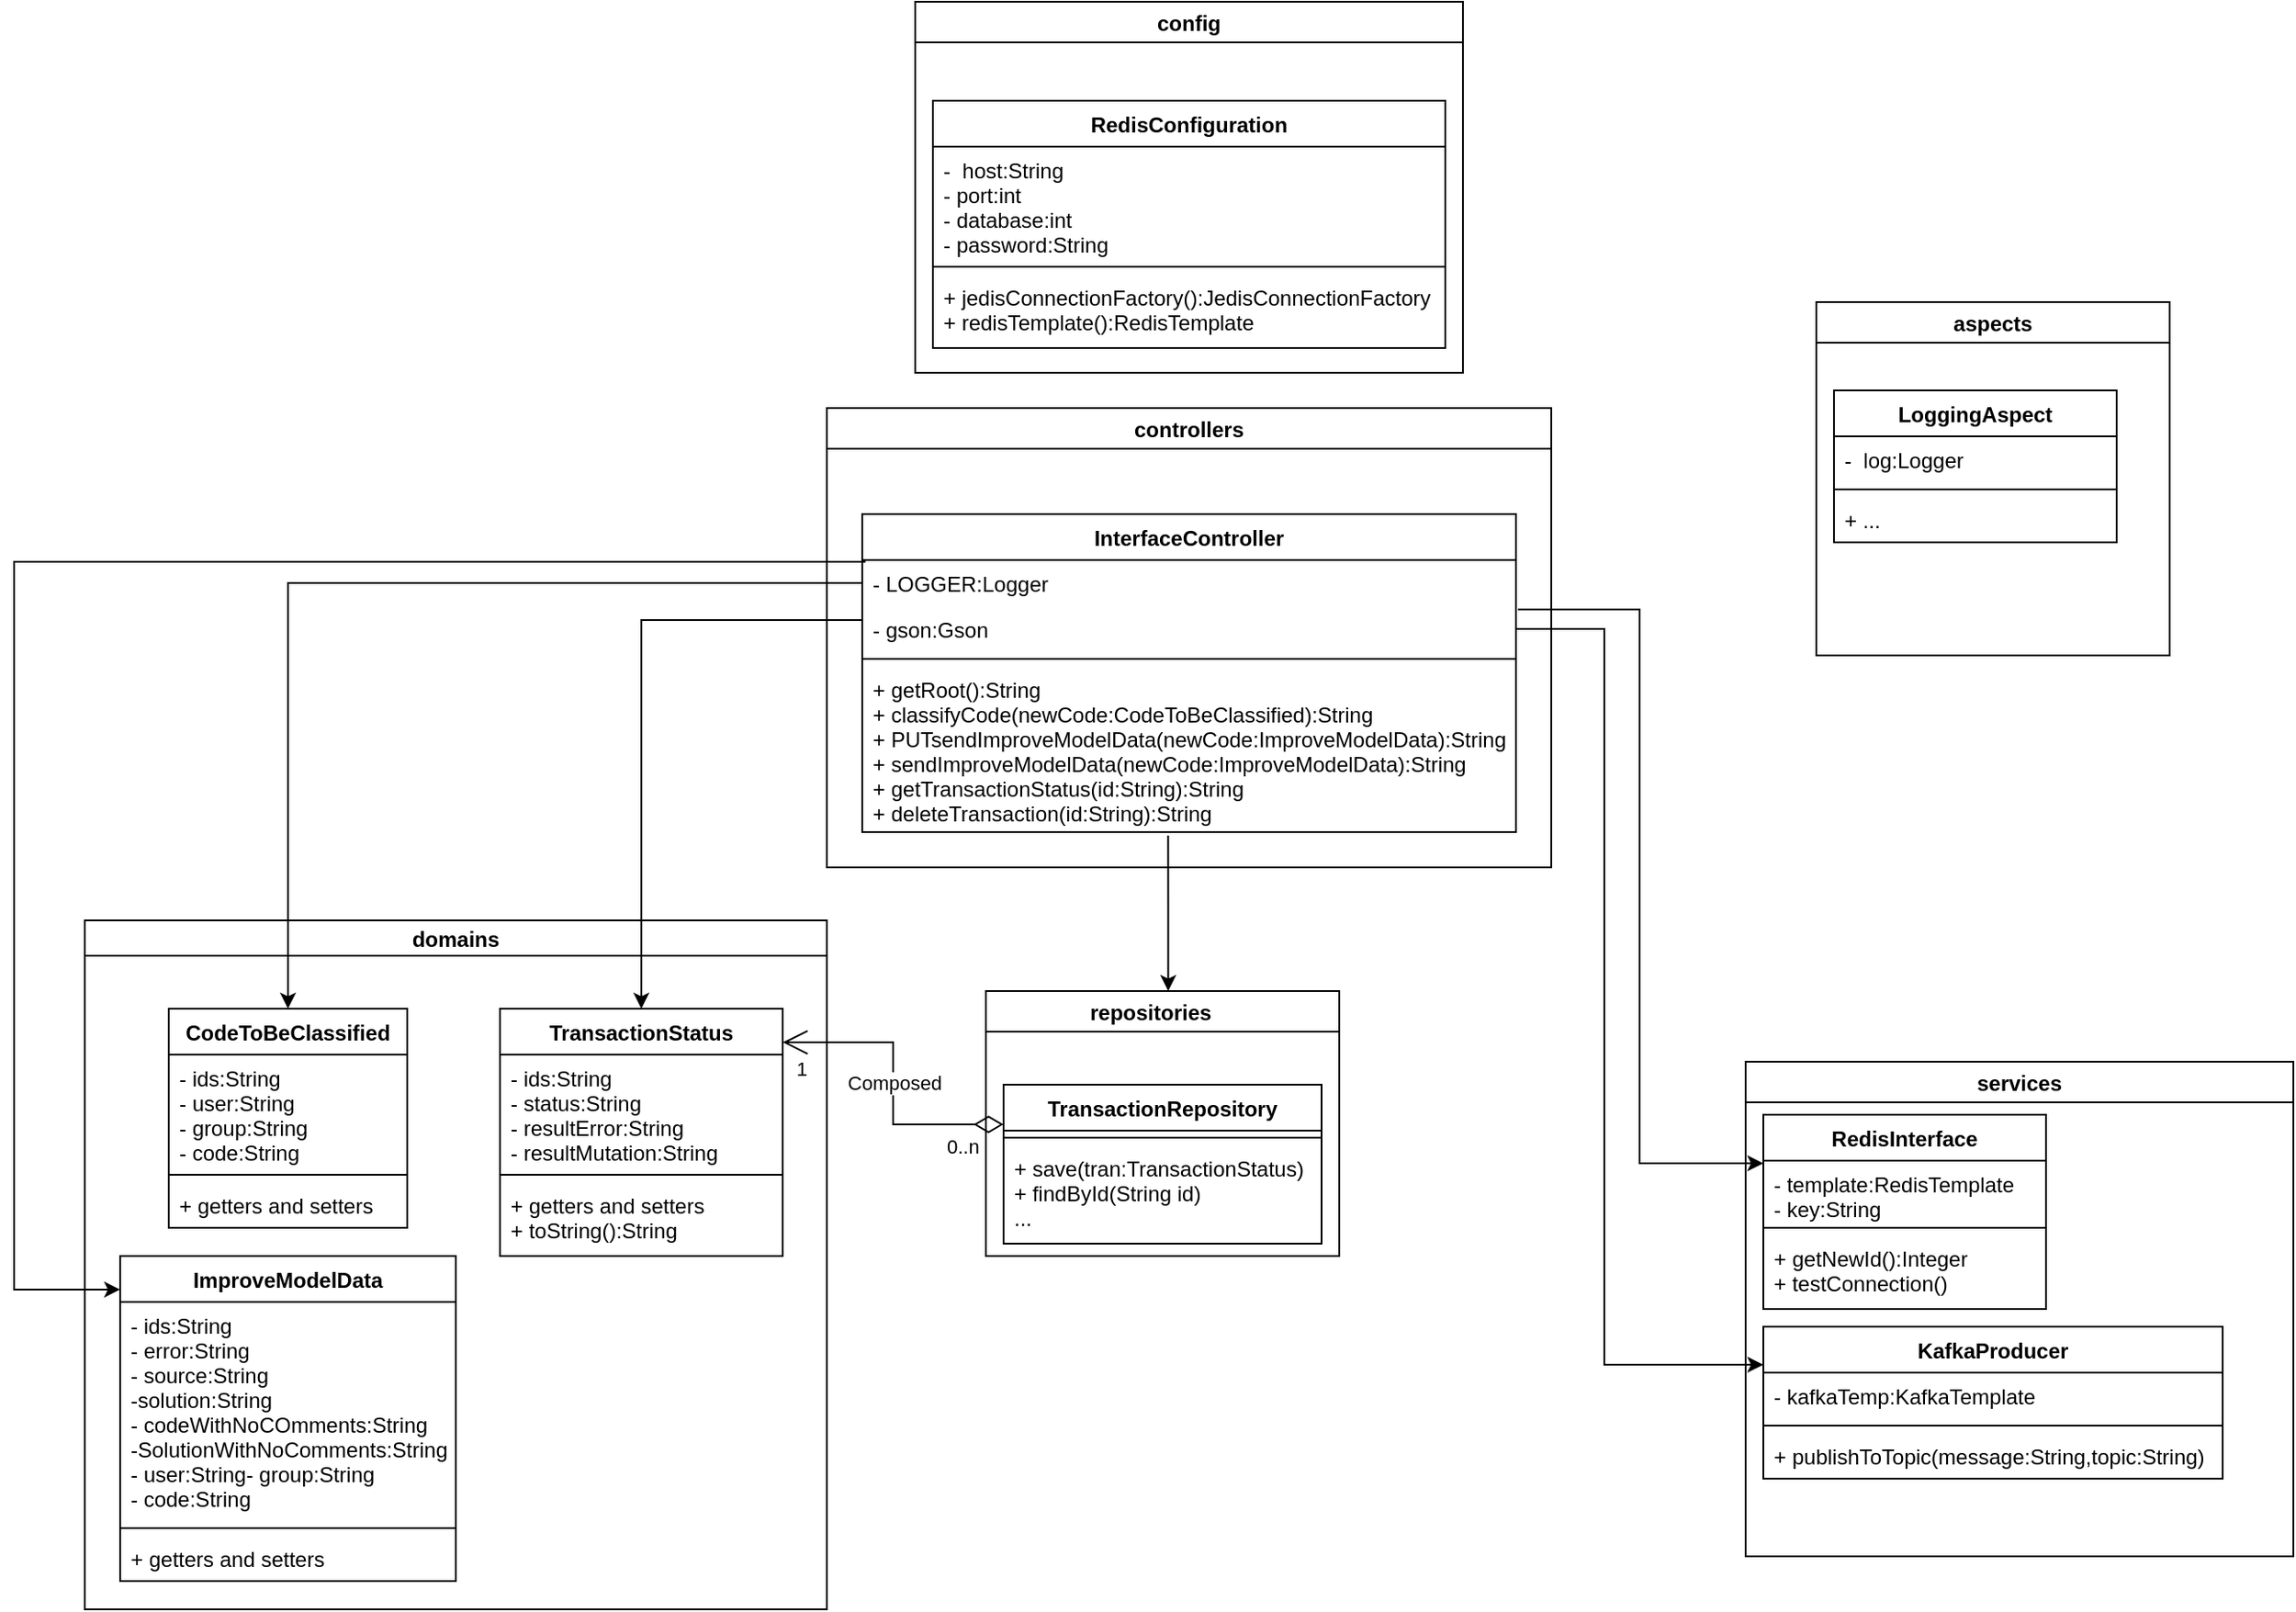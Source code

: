 <mxfile version="15.6.3" type="github">
  <diagram id="Hn6ZXTN4Zp_iwNabYg73" name="Page-1">
    <mxGraphModel dx="2272" dy="724" grid="1" gridSize="10" guides="1" tooltips="1" connect="1" arrows="1" fold="1" page="1" pageScale="1" pageWidth="850" pageHeight="1100" math="0" shadow="0">
      <root>
        <mxCell id="0" />
        <mxCell id="1" parent="0" />
        <mxCell id="F12BsqanBESnn4j_Z6M4-1" value="InterfaceController" style="swimlane;fontStyle=1;align=center;verticalAlign=top;childLayout=stackLayout;horizontal=1;startSize=26;horizontalStack=0;resizeParent=1;resizeParentMax=0;resizeLast=0;collapsible=1;marginBottom=0;" vertex="1" parent="1">
          <mxGeometry x="30" y="300" width="370" height="180" as="geometry" />
        </mxCell>
        <mxCell id="F12BsqanBESnn4j_Z6M4-2" value="- LOGGER:Logger" style="text;strokeColor=none;fillColor=none;align=left;verticalAlign=top;spacingLeft=4;spacingRight=4;overflow=hidden;rotatable=0;points=[[0,0.5],[1,0.5]];portConstraint=eastwest;" vertex="1" parent="F12BsqanBESnn4j_Z6M4-1">
          <mxGeometry y="26" width="370" height="26" as="geometry" />
        </mxCell>
        <mxCell id="F12BsqanBESnn4j_Z6M4-7" value="- gson:Gson" style="text;strokeColor=none;fillColor=none;align=left;verticalAlign=top;spacingLeft=4;spacingRight=4;overflow=hidden;rotatable=0;points=[[0,0.5],[1,0.5]];portConstraint=eastwest;" vertex="1" parent="F12BsqanBESnn4j_Z6M4-1">
          <mxGeometry y="52" width="370" height="26" as="geometry" />
        </mxCell>
        <mxCell id="F12BsqanBESnn4j_Z6M4-3" value="" style="line;strokeWidth=1;fillColor=none;align=left;verticalAlign=middle;spacingTop=-1;spacingLeft=3;spacingRight=3;rotatable=0;labelPosition=right;points=[];portConstraint=eastwest;" vertex="1" parent="F12BsqanBESnn4j_Z6M4-1">
          <mxGeometry y="78" width="370" height="8" as="geometry" />
        </mxCell>
        <mxCell id="F12BsqanBESnn4j_Z6M4-4" value="+ getRoot():String&#xa;+ classifyCode(newCode:CodeToBeClassified):String&#xa;+ PUTsendImproveModelData(newCode:ImproveModelData):String&#xa;+ sendImproveModelData(newCode:ImproveModelData):String&#xa;+ getTransactionStatus(id:String):String&#xa;+ deleteTransaction(id:String):String&#xa;" style="text;strokeColor=none;fillColor=none;align=left;verticalAlign=top;spacingLeft=4;spacingRight=4;overflow=hidden;rotatable=0;points=[[0,0.5],[1,0.5]];portConstraint=eastwest;" vertex="1" parent="F12BsqanBESnn4j_Z6M4-1">
          <mxGeometry y="86" width="370" height="94" as="geometry" />
        </mxCell>
        <mxCell id="F12BsqanBESnn4j_Z6M4-6" value="controllers" style="swimlane;" vertex="1" parent="1">
          <mxGeometry x="10" y="240" width="410" height="260" as="geometry" />
        </mxCell>
        <mxCell id="F12BsqanBESnn4j_Z6M4-8" value="services" style="swimlane;" vertex="1" parent="1">
          <mxGeometry x="530" y="610" width="310" height="280" as="geometry" />
        </mxCell>
        <mxCell id="F12BsqanBESnn4j_Z6M4-37" value="RedisInterface" style="swimlane;fontStyle=1;align=center;verticalAlign=top;childLayout=stackLayout;horizontal=1;startSize=26;horizontalStack=0;resizeParent=1;resizeParentMax=0;resizeLast=0;collapsible=1;marginBottom=0;" vertex="1" parent="F12BsqanBESnn4j_Z6M4-8">
          <mxGeometry x="10" y="30" width="160" height="110" as="geometry" />
        </mxCell>
        <mxCell id="F12BsqanBESnn4j_Z6M4-38" value="- template:RedisTemplate&#xa;- key:String&#xa;" style="text;strokeColor=none;fillColor=none;align=left;verticalAlign=top;spacingLeft=4;spacingRight=4;overflow=hidden;rotatable=0;points=[[0,0.5],[1,0.5]];portConstraint=eastwest;" vertex="1" parent="F12BsqanBESnn4j_Z6M4-37">
          <mxGeometry y="26" width="160" height="34" as="geometry" />
        </mxCell>
        <mxCell id="F12BsqanBESnn4j_Z6M4-39" value="" style="line;strokeWidth=1;fillColor=none;align=left;verticalAlign=middle;spacingTop=-1;spacingLeft=3;spacingRight=3;rotatable=0;labelPosition=right;points=[];portConstraint=eastwest;" vertex="1" parent="F12BsqanBESnn4j_Z6M4-37">
          <mxGeometry y="60" width="160" height="8" as="geometry" />
        </mxCell>
        <mxCell id="F12BsqanBESnn4j_Z6M4-40" value="+ getNewId():Integer&#xa;+ testConnection()&#xa;" style="text;strokeColor=none;fillColor=none;align=left;verticalAlign=top;spacingLeft=4;spacingRight=4;overflow=hidden;rotatable=0;points=[[0,0.5],[1,0.5]];portConstraint=eastwest;" vertex="1" parent="F12BsqanBESnn4j_Z6M4-37">
          <mxGeometry y="68" width="160" height="42" as="geometry" />
        </mxCell>
        <mxCell id="F12BsqanBESnn4j_Z6M4-41" value="KafkaProducer" style="swimlane;fontStyle=1;align=center;verticalAlign=top;childLayout=stackLayout;horizontal=1;startSize=26;horizontalStack=0;resizeParent=1;resizeParentMax=0;resizeLast=0;collapsible=1;marginBottom=0;" vertex="1" parent="F12BsqanBESnn4j_Z6M4-8">
          <mxGeometry x="10" y="150" width="260" height="86" as="geometry" />
        </mxCell>
        <mxCell id="F12BsqanBESnn4j_Z6M4-42" value="- kafkaTemp:KafkaTemplate" style="text;strokeColor=none;fillColor=none;align=left;verticalAlign=top;spacingLeft=4;spacingRight=4;overflow=hidden;rotatable=0;points=[[0,0.5],[1,0.5]];portConstraint=eastwest;" vertex="1" parent="F12BsqanBESnn4j_Z6M4-41">
          <mxGeometry y="26" width="260" height="26" as="geometry" />
        </mxCell>
        <mxCell id="F12BsqanBESnn4j_Z6M4-43" value="" style="line;strokeWidth=1;fillColor=none;align=left;verticalAlign=middle;spacingTop=-1;spacingLeft=3;spacingRight=3;rotatable=0;labelPosition=right;points=[];portConstraint=eastwest;" vertex="1" parent="F12BsqanBESnn4j_Z6M4-41">
          <mxGeometry y="52" width="260" height="8" as="geometry" />
        </mxCell>
        <mxCell id="F12BsqanBESnn4j_Z6M4-44" value="+ publishToTopic(message:String,topic:String)" style="text;strokeColor=none;fillColor=none;align=left;verticalAlign=top;spacingLeft=4;spacingRight=4;overflow=hidden;rotatable=0;points=[[0,0.5],[1,0.5]];portConstraint=eastwest;" vertex="1" parent="F12BsqanBESnn4j_Z6M4-41">
          <mxGeometry y="60" width="260" height="26" as="geometry" />
        </mxCell>
        <mxCell id="F12BsqanBESnn4j_Z6M4-9" value="repositories    " style="swimlane;" vertex="1" parent="1">
          <mxGeometry x="100" y="570" width="200" height="150" as="geometry" />
        </mxCell>
        <mxCell id="F12BsqanBESnn4j_Z6M4-33" value="TransactionRepository" style="swimlane;fontStyle=1;align=center;verticalAlign=top;childLayout=stackLayout;horizontal=1;startSize=26;horizontalStack=0;resizeParent=1;resizeParentMax=0;resizeLast=0;collapsible=1;marginBottom=0;" vertex="1" parent="F12BsqanBESnn4j_Z6M4-9">
          <mxGeometry x="10" y="53" width="180" height="90" as="geometry" />
        </mxCell>
        <mxCell id="F12BsqanBESnn4j_Z6M4-35" value="" style="line;strokeWidth=1;fillColor=none;align=left;verticalAlign=middle;spacingTop=-1;spacingLeft=3;spacingRight=3;rotatable=0;labelPosition=right;points=[];portConstraint=eastwest;" vertex="1" parent="F12BsqanBESnn4j_Z6M4-33">
          <mxGeometry y="26" width="180" height="8" as="geometry" />
        </mxCell>
        <mxCell id="F12BsqanBESnn4j_Z6M4-36" value="+ save(tran:TransactionStatus)&#xa;+ findById(String id)&#xa;..." style="text;strokeColor=none;fillColor=none;align=left;verticalAlign=top;spacingLeft=4;spacingRight=4;overflow=hidden;rotatable=0;points=[[0,0.5],[1,0.5]];portConstraint=eastwest;" vertex="1" parent="F12BsqanBESnn4j_Z6M4-33">
          <mxGeometry y="34" width="180" height="56" as="geometry" />
        </mxCell>
        <mxCell id="F12BsqanBESnn4j_Z6M4-10" value="aspects" style="swimlane;" vertex="1" parent="1">
          <mxGeometry x="570" y="180" width="200" height="200" as="geometry" />
        </mxCell>
        <mxCell id="F12BsqanBESnn4j_Z6M4-13" value="LoggingAspect" style="swimlane;fontStyle=1;align=center;verticalAlign=top;childLayout=stackLayout;horizontal=1;startSize=26;horizontalStack=0;resizeParent=1;resizeParentMax=0;resizeLast=0;collapsible=1;marginBottom=0;" vertex="1" parent="F12BsqanBESnn4j_Z6M4-10">
          <mxGeometry x="10" y="50" width="160" height="86" as="geometry" />
        </mxCell>
        <mxCell id="F12BsqanBESnn4j_Z6M4-14" value="-  log:Logger" style="text;strokeColor=none;fillColor=none;align=left;verticalAlign=top;spacingLeft=4;spacingRight=4;overflow=hidden;rotatable=0;points=[[0,0.5],[1,0.5]];portConstraint=eastwest;" vertex="1" parent="F12BsqanBESnn4j_Z6M4-13">
          <mxGeometry y="26" width="160" height="26" as="geometry" />
        </mxCell>
        <mxCell id="F12BsqanBESnn4j_Z6M4-15" value="" style="line;strokeWidth=1;fillColor=none;align=left;verticalAlign=middle;spacingTop=-1;spacingLeft=3;spacingRight=3;rotatable=0;labelPosition=right;points=[];portConstraint=eastwest;" vertex="1" parent="F12BsqanBESnn4j_Z6M4-13">
          <mxGeometry y="52" width="160" height="8" as="geometry" />
        </mxCell>
        <mxCell id="F12BsqanBESnn4j_Z6M4-16" value="+ ..." style="text;strokeColor=none;fillColor=none;align=left;verticalAlign=top;spacingLeft=4;spacingRight=4;overflow=hidden;rotatable=0;points=[[0,0.5],[1,0.5]];portConstraint=eastwest;" vertex="1" parent="F12BsqanBESnn4j_Z6M4-13">
          <mxGeometry y="60" width="160" height="26" as="geometry" />
        </mxCell>
        <mxCell id="F12BsqanBESnn4j_Z6M4-11" value="config" style="swimlane;" vertex="1" parent="1">
          <mxGeometry x="60" y="10" width="310" height="210" as="geometry" />
        </mxCell>
        <mxCell id="F12BsqanBESnn4j_Z6M4-17" value="RedisConfiguration" style="swimlane;fontStyle=1;align=center;verticalAlign=top;childLayout=stackLayout;horizontal=1;startSize=26;horizontalStack=0;resizeParent=1;resizeParentMax=0;resizeLast=0;collapsible=1;marginBottom=0;" vertex="1" parent="F12BsqanBESnn4j_Z6M4-11">
          <mxGeometry x="10" y="56" width="290" height="140" as="geometry" />
        </mxCell>
        <mxCell id="F12BsqanBESnn4j_Z6M4-18" value="-  host:String&#xa;- port:int&#xa;- database:int&#xa;- password:String&#xa;" style="text;strokeColor=none;fillColor=none;align=left;verticalAlign=top;spacingLeft=4;spacingRight=4;overflow=hidden;rotatable=0;points=[[0,0.5],[1,0.5]];portConstraint=eastwest;" vertex="1" parent="F12BsqanBESnn4j_Z6M4-17">
          <mxGeometry y="26" width="290" height="64" as="geometry" />
        </mxCell>
        <mxCell id="F12BsqanBESnn4j_Z6M4-19" value="" style="line;strokeWidth=1;fillColor=none;align=left;verticalAlign=middle;spacingTop=-1;spacingLeft=3;spacingRight=3;rotatable=0;labelPosition=right;points=[];portConstraint=eastwest;" vertex="1" parent="F12BsqanBESnn4j_Z6M4-17">
          <mxGeometry y="90" width="290" height="8" as="geometry" />
        </mxCell>
        <mxCell id="F12BsqanBESnn4j_Z6M4-20" value="+ jedisConnectionFactory():JedisConnectionFactory&#xa;+ redisTemplate():RedisTemplate&#xa;" style="text;strokeColor=none;fillColor=none;align=left;verticalAlign=top;spacingLeft=4;spacingRight=4;overflow=hidden;rotatable=0;points=[[0,0.5],[1,0.5]];portConstraint=eastwest;" vertex="1" parent="F12BsqanBESnn4j_Z6M4-17">
          <mxGeometry y="98" width="290" height="42" as="geometry" />
        </mxCell>
        <mxCell id="F12BsqanBESnn4j_Z6M4-12" value="domains" style="swimlane;direction=east;startSize=20;" vertex="1" parent="1">
          <mxGeometry x="-410" y="530" width="420" height="390" as="geometry" />
        </mxCell>
        <mxCell id="F12BsqanBESnn4j_Z6M4-29" value="ImproveModelData" style="swimlane;fontStyle=1;align=center;verticalAlign=top;childLayout=stackLayout;horizontal=1;startSize=26;horizontalStack=0;resizeParent=1;resizeParentMax=0;resizeLast=0;collapsible=1;marginBottom=0;" vertex="1" parent="F12BsqanBESnn4j_Z6M4-12">
          <mxGeometry x="20" y="190" width="190" height="184" as="geometry" />
        </mxCell>
        <mxCell id="F12BsqanBESnn4j_Z6M4-46" value="- ids:String&#xa;- error:String&#xa;- source:String&#xa;-solution:String&#xa;- codeWithNoCOmments:String&#xa;-SolutionWithNoComments:String&#xa;- user:String- group:String&#xa;- code:String&#xa;" style="text;strokeColor=none;fillColor=none;align=left;verticalAlign=top;spacingLeft=4;spacingRight=4;overflow=hidden;rotatable=0;points=[[0,0.5],[1,0.5]];portConstraint=eastwest;" vertex="1" parent="F12BsqanBESnn4j_Z6M4-29">
          <mxGeometry y="26" width="190" height="124" as="geometry" />
        </mxCell>
        <mxCell id="F12BsqanBESnn4j_Z6M4-31" value="" style="line;strokeWidth=1;fillColor=none;align=left;verticalAlign=middle;spacingTop=-1;spacingLeft=3;spacingRight=3;rotatable=0;labelPosition=right;points=[];portConstraint=eastwest;" vertex="1" parent="F12BsqanBESnn4j_Z6M4-29">
          <mxGeometry y="150" width="190" height="8" as="geometry" />
        </mxCell>
        <mxCell id="F12BsqanBESnn4j_Z6M4-32" value="+ getters and setters" style="text;strokeColor=none;fillColor=none;align=left;verticalAlign=top;spacingLeft=4;spacingRight=4;overflow=hidden;rotatable=0;points=[[0,0.5],[1,0.5]];portConstraint=eastwest;" vertex="1" parent="F12BsqanBESnn4j_Z6M4-29">
          <mxGeometry y="158" width="190" height="26" as="geometry" />
        </mxCell>
        <mxCell id="F12BsqanBESnn4j_Z6M4-25" value="CodeToBeClassified" style="swimlane;fontStyle=1;align=center;verticalAlign=top;childLayout=stackLayout;horizontal=1;startSize=26;horizontalStack=0;resizeParent=1;resizeParentMax=0;resizeLast=0;collapsible=1;marginBottom=0;" vertex="1" parent="F12BsqanBESnn4j_Z6M4-12">
          <mxGeometry x="47.5" y="50" width="135" height="124" as="geometry" />
        </mxCell>
        <mxCell id="F12BsqanBESnn4j_Z6M4-26" value="- ids:String&#xa;- user:String&#xa;- group:String&#xa;- code:String&#xa;" style="text;strokeColor=none;fillColor=none;align=left;verticalAlign=top;spacingLeft=4;spacingRight=4;overflow=hidden;rotatable=0;points=[[0,0.5],[1,0.5]];portConstraint=eastwest;" vertex="1" parent="F12BsqanBESnn4j_Z6M4-25">
          <mxGeometry y="26" width="135" height="64" as="geometry" />
        </mxCell>
        <mxCell id="F12BsqanBESnn4j_Z6M4-27" value="" style="line;strokeWidth=1;fillColor=none;align=left;verticalAlign=middle;spacingTop=-1;spacingLeft=3;spacingRight=3;rotatable=0;labelPosition=right;points=[];portConstraint=eastwest;" vertex="1" parent="F12BsqanBESnn4j_Z6M4-25">
          <mxGeometry y="90" width="135" height="8" as="geometry" />
        </mxCell>
        <mxCell id="F12BsqanBESnn4j_Z6M4-28" value="+ getters and setters" style="text;strokeColor=none;fillColor=none;align=left;verticalAlign=top;spacingLeft=4;spacingRight=4;overflow=hidden;rotatable=0;points=[[0,0.5],[1,0.5]];portConstraint=eastwest;" vertex="1" parent="F12BsqanBESnn4j_Z6M4-25">
          <mxGeometry y="98" width="135" height="26" as="geometry" />
        </mxCell>
        <mxCell id="F12BsqanBESnn4j_Z6M4-21" value="TransactionStatus" style="swimlane;fontStyle=1;align=center;verticalAlign=top;childLayout=stackLayout;horizontal=1;startSize=26;horizontalStack=0;resizeParent=1;resizeParentMax=0;resizeLast=0;collapsible=1;marginBottom=0;" vertex="1" parent="F12BsqanBESnn4j_Z6M4-12">
          <mxGeometry x="235" y="50" width="160" height="140" as="geometry" />
        </mxCell>
        <mxCell id="F12BsqanBESnn4j_Z6M4-45" value="- ids:String&#xa;- status:String&#xa;- resultError:String&#xa;- resultMutation:String&#xa;" style="text;strokeColor=none;fillColor=none;align=left;verticalAlign=top;spacingLeft=4;spacingRight=4;overflow=hidden;rotatable=0;points=[[0,0.5],[1,0.5]];portConstraint=eastwest;" vertex="1" parent="F12BsqanBESnn4j_Z6M4-21">
          <mxGeometry y="26" width="160" height="64" as="geometry" />
        </mxCell>
        <mxCell id="F12BsqanBESnn4j_Z6M4-23" value="" style="line;strokeWidth=1;fillColor=none;align=left;verticalAlign=middle;spacingTop=-1;spacingLeft=3;spacingRight=3;rotatable=0;labelPosition=right;points=[];portConstraint=eastwest;" vertex="1" parent="F12BsqanBESnn4j_Z6M4-21">
          <mxGeometry y="90" width="160" height="8" as="geometry" />
        </mxCell>
        <mxCell id="F12BsqanBESnn4j_Z6M4-24" value="+ getters and setters&#xa;+ toString():String&#xa;" style="text;strokeColor=none;fillColor=none;align=left;verticalAlign=top;spacingLeft=4;spacingRight=4;overflow=hidden;rotatable=0;points=[[0,0.5],[1,0.5]];portConstraint=eastwest;" vertex="1" parent="F12BsqanBESnn4j_Z6M4-21">
          <mxGeometry y="98" width="160" height="42" as="geometry" />
        </mxCell>
        <mxCell id="F12BsqanBESnn4j_Z6M4-47" style="edgeStyle=orthogonalEdgeStyle;rounded=0;orthogonalLoop=1;jettySize=auto;html=1;exitX=1.003;exitY=0.077;exitDx=0;exitDy=0;entryX=0;entryY=0.25;entryDx=0;entryDy=0;exitPerimeter=0;" edge="1" parent="1" source="F12BsqanBESnn4j_Z6M4-7" target="F12BsqanBESnn4j_Z6M4-37">
          <mxGeometry relative="1" as="geometry" />
        </mxCell>
        <mxCell id="F12BsqanBESnn4j_Z6M4-48" style="edgeStyle=orthogonalEdgeStyle;rounded=0;orthogonalLoop=1;jettySize=auto;html=1;exitX=1;exitY=0.5;exitDx=0;exitDy=0;entryX=0;entryY=0.25;entryDx=0;entryDy=0;" edge="1" parent="1" source="F12BsqanBESnn4j_Z6M4-7" target="F12BsqanBESnn4j_Z6M4-41">
          <mxGeometry relative="1" as="geometry">
            <Array as="points">
              <mxPoint x="450" y="365" />
              <mxPoint x="450" y="782" />
            </Array>
          </mxGeometry>
        </mxCell>
        <mxCell id="F12BsqanBESnn4j_Z6M4-49" style="edgeStyle=orthogonalEdgeStyle;rounded=0;orthogonalLoop=1;jettySize=auto;html=1;exitX=0.468;exitY=1.021;exitDx=0;exitDy=0;exitPerimeter=0;" edge="1" parent="1" source="F12BsqanBESnn4j_Z6M4-4" target="F12BsqanBESnn4j_Z6M4-9">
          <mxGeometry relative="1" as="geometry">
            <Array as="points">
              <mxPoint x="203" y="520" />
              <mxPoint x="203" y="520" />
            </Array>
          </mxGeometry>
        </mxCell>
        <mxCell id="F12BsqanBESnn4j_Z6M4-50" style="edgeStyle=orthogonalEdgeStyle;rounded=0;orthogonalLoop=1;jettySize=auto;html=1;exitX=0.005;exitY=0.038;exitDx=0;exitDy=0;entryX=0;entryY=0.103;entryDx=0;entryDy=0;entryPerimeter=0;exitPerimeter=0;" edge="1" parent="1" source="F12BsqanBESnn4j_Z6M4-2" target="F12BsqanBESnn4j_Z6M4-29">
          <mxGeometry relative="1" as="geometry">
            <Array as="points">
              <mxPoint x="-450" y="327" />
              <mxPoint x="-450" y="739" />
            </Array>
          </mxGeometry>
        </mxCell>
        <mxCell id="F12BsqanBESnn4j_Z6M4-51" style="edgeStyle=orthogonalEdgeStyle;rounded=0;orthogonalLoop=1;jettySize=auto;html=1;exitX=0;exitY=0.5;exitDx=0;exitDy=0;entryX=0.5;entryY=0;entryDx=0;entryDy=0;" edge="1" parent="1" source="F12BsqanBESnn4j_Z6M4-2" target="F12BsqanBESnn4j_Z6M4-25">
          <mxGeometry relative="1" as="geometry">
            <Array as="points">
              <mxPoint x="-295" y="339" />
            </Array>
          </mxGeometry>
        </mxCell>
        <mxCell id="F12BsqanBESnn4j_Z6M4-52" style="edgeStyle=orthogonalEdgeStyle;rounded=0;orthogonalLoop=1;jettySize=auto;html=1;exitX=0;exitY=0.5;exitDx=0;exitDy=0;entryX=0.5;entryY=0;entryDx=0;entryDy=0;" edge="1" parent="1" source="F12BsqanBESnn4j_Z6M4-7" target="F12BsqanBESnn4j_Z6M4-21">
          <mxGeometry relative="1" as="geometry">
            <Array as="points">
              <mxPoint x="30" y="360" />
              <mxPoint x="-95" y="360" />
            </Array>
          </mxGeometry>
        </mxCell>
        <mxCell id="F12BsqanBESnn4j_Z6M4-53" value="Composed" style="endArrow=open;html=1;endSize=12;startArrow=diamondThin;startSize=14;startFill=0;edgeStyle=orthogonalEdgeStyle;rounded=0;entryX=1;entryY=0.136;entryDx=0;entryDy=0;entryPerimeter=0;exitX=0;exitY=0.25;exitDx=0;exitDy=0;" edge="1" parent="1" source="F12BsqanBESnn4j_Z6M4-33" target="F12BsqanBESnn4j_Z6M4-21">
          <mxGeometry relative="1" as="geometry">
            <mxPoint x="270" y="580" as="sourcePoint" />
            <mxPoint x="430" y="580" as="targetPoint" />
          </mxGeometry>
        </mxCell>
        <mxCell id="F12BsqanBESnn4j_Z6M4-54" value="0..n" style="edgeLabel;resizable=0;html=1;align=left;verticalAlign=top;" connectable="0" vertex="1" parent="F12BsqanBESnn4j_Z6M4-53">
          <mxGeometry x="-1" relative="1" as="geometry">
            <mxPoint x="-34" y="-1" as="offset" />
          </mxGeometry>
        </mxCell>
        <mxCell id="F12BsqanBESnn4j_Z6M4-55" value="1" style="edgeLabel;resizable=0;html=1;align=right;verticalAlign=top;" connectable="0" vertex="1" parent="F12BsqanBESnn4j_Z6M4-53">
          <mxGeometry x="1" relative="1" as="geometry">
            <mxPoint x="14" y="2" as="offset" />
          </mxGeometry>
        </mxCell>
      </root>
    </mxGraphModel>
  </diagram>
</mxfile>
